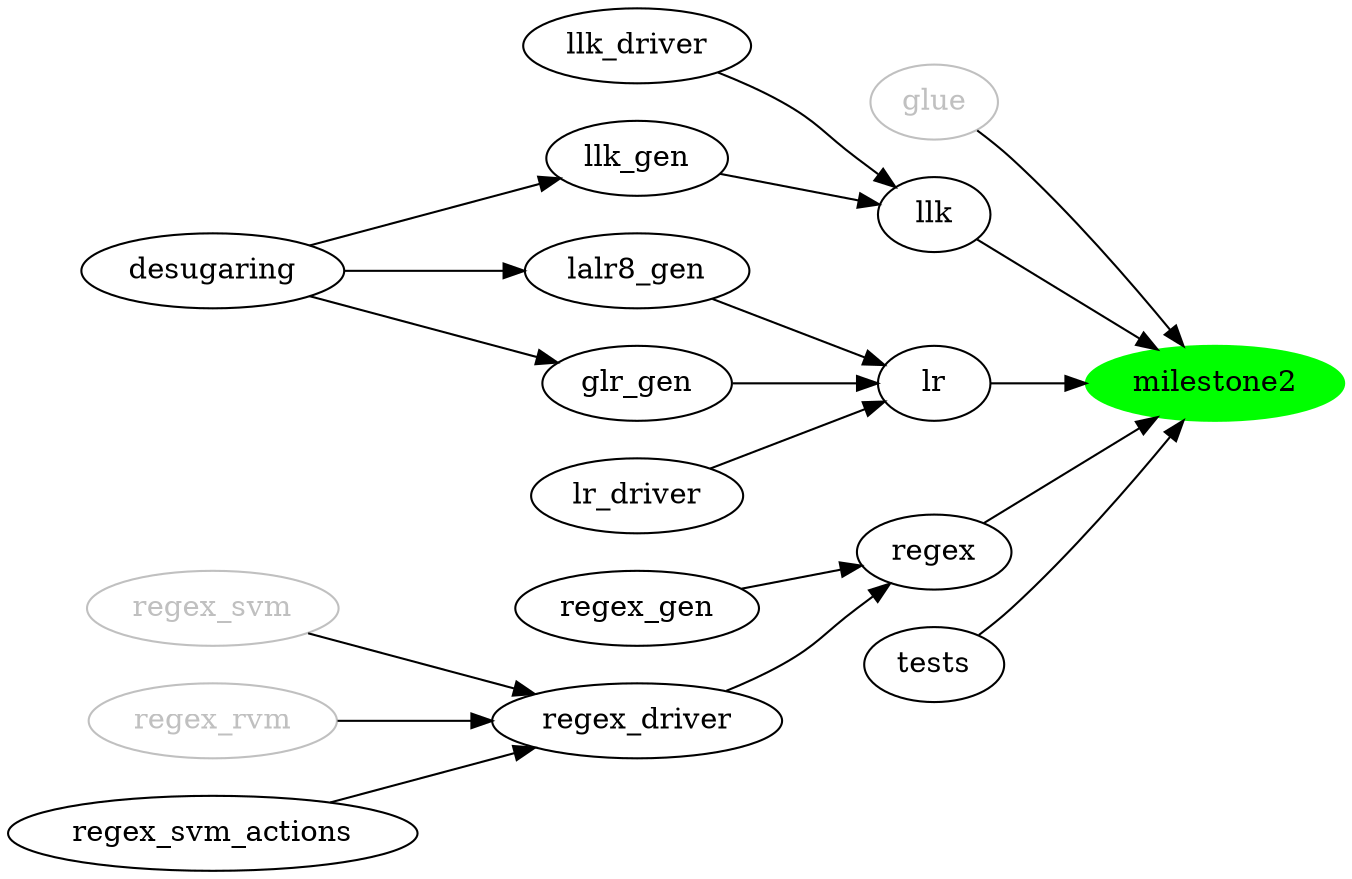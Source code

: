 digraph {
	graph [rankdir=LR];
subgraph complete {
	 node [color="gray",fontcolor="gray"];
	 glue;
	 regex_svm;
	 regex_rvm;
}
/* The end result of the milestone, along with the subtasks listed */
milestone2 [color="green",style="filled"];
llk -> milestone2;
lr -> milestone2;
lalr8_gen -> lr;
glr_gen -> lr;
lr_driver -> lr;
regex -> milestone2;
glue -> milestone2; // Meredith knows what glue referred to here.
tests -> milestone2;

regex_gen -> regex;
regex_driver -> regex;
regex_svm -> regex_driver;
regex_rvm -> regex_driver;
regex_svm_actions -> regex_driver;
llk_driver -> llk;
llk_gen -> llk;


/*
 * 
 */
 desugaring -> llk_gen;
 desugaring -> lalr8_gen;
 desugaring -> glr_gen;
 
}
